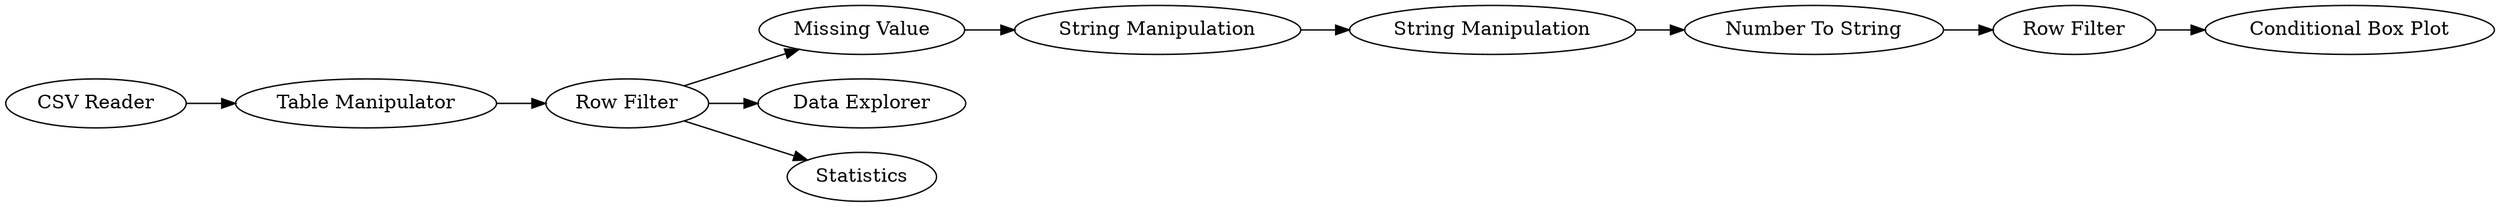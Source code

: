 digraph {
	"-5105085210858116126_4" [label="Table Manipulator"]
	"-5105085210858116126_9" [label="String Manipulation"]
	"-5105085210858116126_5" [label="Row Filter"]
	"-5105085210858116126_12" [label="Row Filter"]
	"-5105085210858116126_11" [label="Number To String"]
	"-5105085210858116126_2" [label="CSV Reader"]
	"-5105085210858116126_7" [label="Missing Value"]
	"-5105085210858116126_10" [label="Conditional Box Plot"]
	"-5105085210858116126_8" [label="String Manipulation"]
	"-5105085210858116126_3" [label="Data Explorer"]
	"-5105085210858116126_6" [label=Statistics]
	"-5105085210858116126_11" -> "-5105085210858116126_12"
	"-5105085210858116126_9" -> "-5105085210858116126_11"
	"-5105085210858116126_5" -> "-5105085210858116126_6"
	"-5105085210858116126_2" -> "-5105085210858116126_4"
	"-5105085210858116126_5" -> "-5105085210858116126_7"
	"-5105085210858116126_5" -> "-5105085210858116126_3"
	"-5105085210858116126_12" -> "-5105085210858116126_10"
	"-5105085210858116126_4" -> "-5105085210858116126_5"
	"-5105085210858116126_7" -> "-5105085210858116126_8"
	"-5105085210858116126_8" -> "-5105085210858116126_9"
	rankdir=LR
}
